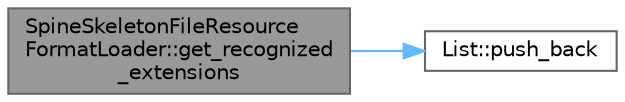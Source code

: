 digraph "SpineSkeletonFileResourceFormatLoader::get_recognized_extensions"
{
 // LATEX_PDF_SIZE
  bgcolor="transparent";
  edge [fontname=Helvetica,fontsize=10,labelfontname=Helvetica,labelfontsize=10];
  node [fontname=Helvetica,fontsize=10,shape=box,height=0.2,width=0.4];
  rankdir="LR";
  Node1 [id="Node000001",label="SpineSkeletonFileResource\lFormatLoader::get_recognized\l_extensions",height=0.2,width=0.4,color="gray40", fillcolor="grey60", style="filled", fontcolor="black",tooltip=" "];
  Node1 -> Node2 [id="edge2_Node000001_Node000002",color="steelblue1",style="solid",tooltip=" "];
  Node2 [id="Node000002",label="List::push_back",height=0.2,width=0.4,color="grey40", fillcolor="white", style="filled",URL="$class_list.html#aaf772ae932ad2d5c405f6b03fe07b025",tooltip=" "];
}
